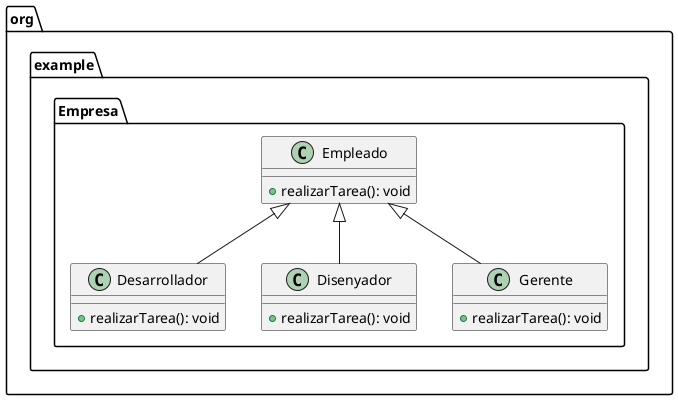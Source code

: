 @startuml

package "org.example.Empresa" {
    class Empleado {
        +realizarTarea(): void
    }

    class Desarrollador extends Empleado {
        +realizarTarea(): void
    }

    class Disenyador extends Empleado {
        +realizarTarea(): void
    }

    class Gerente extends Empleado {
        +realizarTarea(): void
    }
}

@enduml
